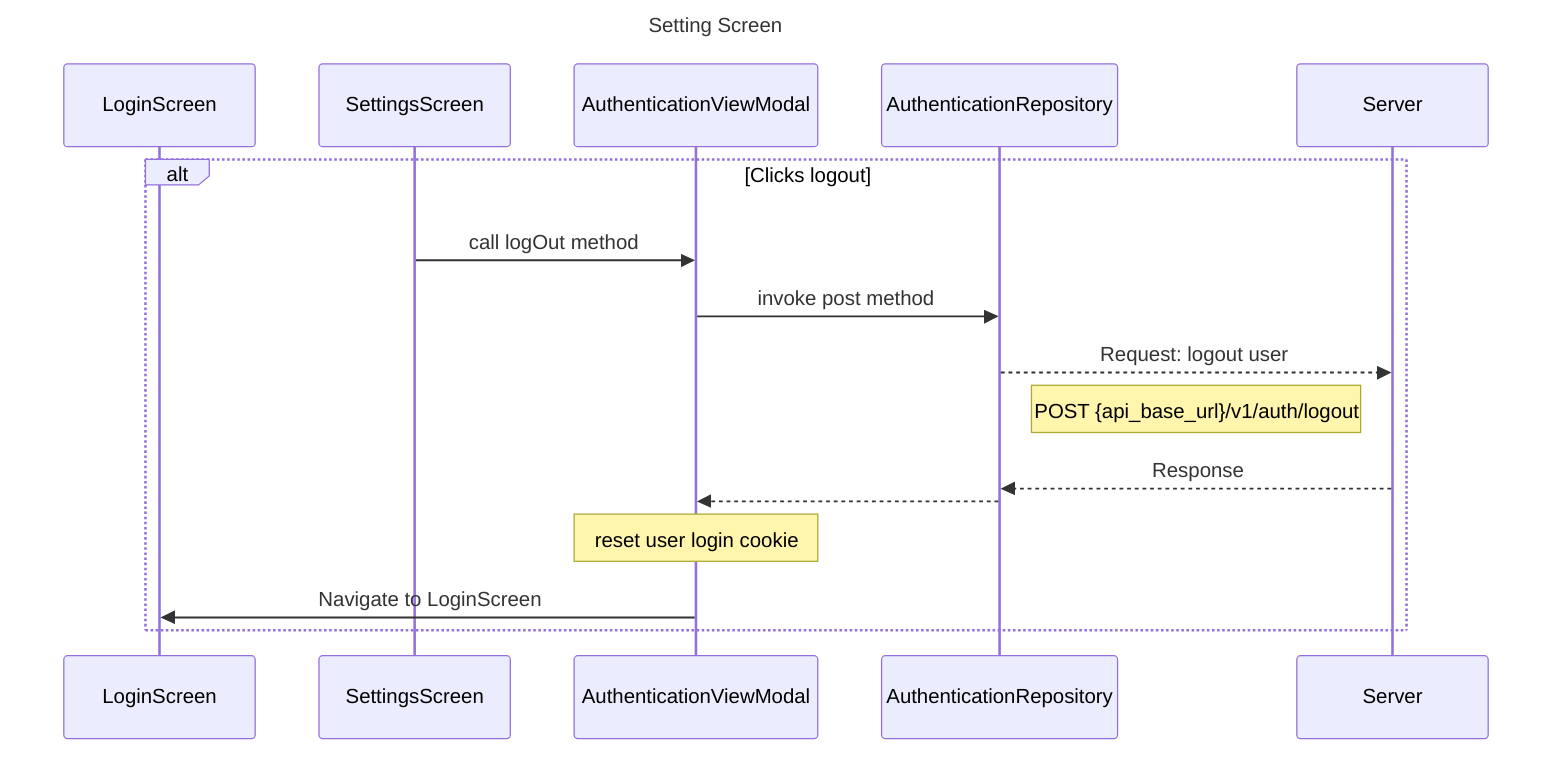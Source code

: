 sequenceDiagram
    title Setting Screen


    participant LS as LoginScreen
    participant SC as SettingsScreen
    participant AVM as AuthenticationViewModal
    participant AR as AuthenticationRepository
    participant S as Server

    alt Clicks logout
        SC->>AVM: call logOut method
        AVM->>AR: invoke post method
        AR-->> S: Request: logout user
        note right of AR: POST {api_base_url}/v1/auth/logout

        S-->>AR: Response
        AR-->>AVM: 
        note over AVM: reset user login cookie

        AVM->>LS: Navigate to LoginScreen

    end
